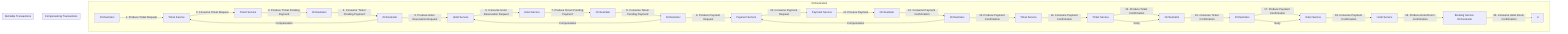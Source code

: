 graph TD
    subgraph Orchestration
        A[Orchestrator] -->|1. Produce Ticket Request| B
        B[Ticket Service] -->|2. Consume Ticket Request| C
        C[Ticket Service] -->|3. Produce 'Ticket Pending Payment'| D
        D[Orchestrator] -->|4. Consume 'Ticket Pending Payment'| E
        E[Orchestrator] -->|5. Produce Hotel Reservation Request| F
        F[Hotel Service] -->|6. Consume Hotel Reservation Request| G
        G[Hotel Service] -->|7. Produce 'Room Pending Payment'| H
        H[Orchestrator] -->|8. Consume 'Room Pending Payment'| I
        I[Orchestrator] -->|9. Produce Payment Request| J
        J[Payment Service] -->|10. Consume Payment Request| K
        K[Payment Service] -->|11. Process Payment| L
        L[Orchestrator] -->|12. Consume Payment Confirmation| M
        M[Orchestrator] -->|13. Produce Payment Confirmation| N
        N[Ticket Service] -->|14. Consume Payment Confirmation| O
        O[Ticket Service] -->|15. Produce Ticket Confirmation| P
        P[Orchestrator] -->|16. Consume Ticket Confirmation| Q
        Q[Orchestrator] -->|17. Produce Payment Confirmation| R
        R[Hotel Service] -->|18. Consume Payment Confirmation| S
        S[Hotel Service] -->|19. Produce Hotel Room Confirmation| T
        T[Booking Service Orchestrator] -->|20. Consume Hotel Room Confirmation| U
    end

    subgraph Compensating Transactions
        E -->|Compensation| B
        I -->|Compensation| F
        M -->|Compensation| J
    end

    subgraph Retriable Transactions
        O -->|Retry| P
        Q -->|Retry| R
    end